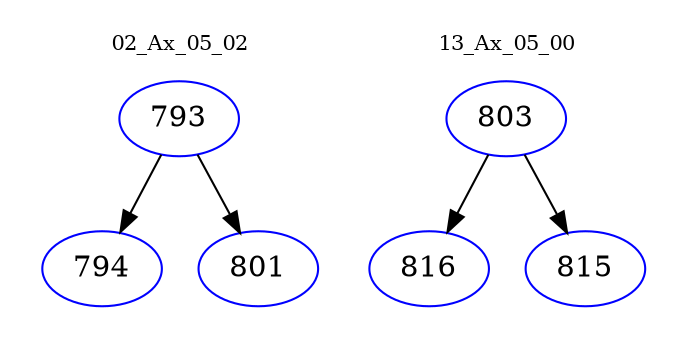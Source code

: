 digraph{
subgraph cluster_0 {
color = white
label = "02_Ax_05_02";
fontsize=10;
T0_793 [label="793", color="blue"]
T0_793 -> T0_794 [color="black"]
T0_794 [label="794", color="blue"]
T0_793 -> T0_801 [color="black"]
T0_801 [label="801", color="blue"]
}
subgraph cluster_1 {
color = white
label = "13_Ax_05_00";
fontsize=10;
T1_803 [label="803", color="blue"]
T1_803 -> T1_816 [color="black"]
T1_816 [label="816", color="blue"]
T1_803 -> T1_815 [color="black"]
T1_815 [label="815", color="blue"]
}
}
